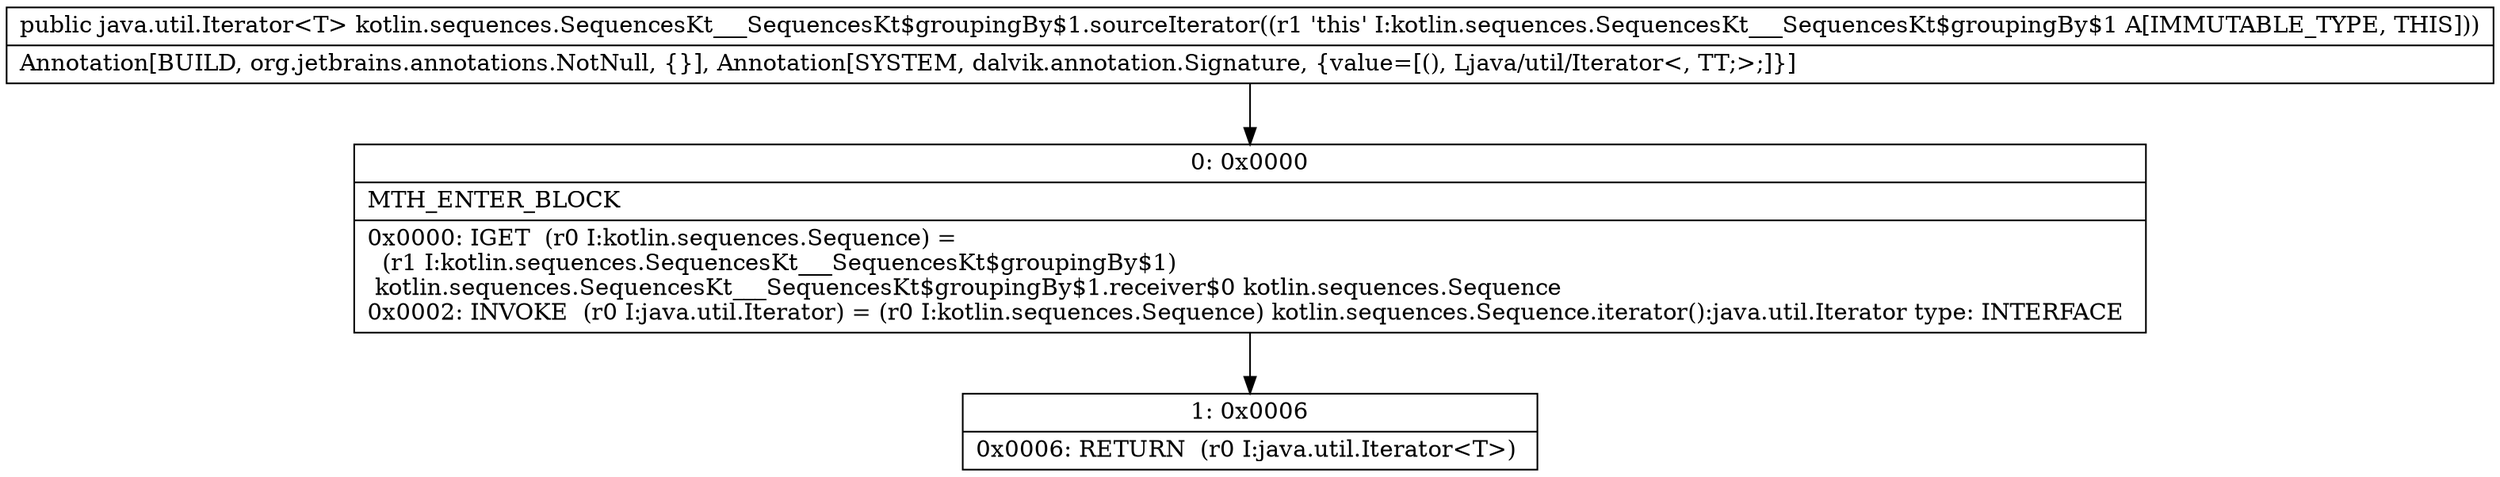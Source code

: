 digraph "CFG forkotlin.sequences.SequencesKt___SequencesKt$groupingBy$1.sourceIterator()Ljava\/util\/Iterator;" {
Node_0 [shape=record,label="{0\:\ 0x0000|MTH_ENTER_BLOCK\l|0x0000: IGET  (r0 I:kotlin.sequences.Sequence) = \l  (r1 I:kotlin.sequences.SequencesKt___SequencesKt$groupingBy$1)\l kotlin.sequences.SequencesKt___SequencesKt$groupingBy$1.receiver$0 kotlin.sequences.Sequence \l0x0002: INVOKE  (r0 I:java.util.Iterator) = (r0 I:kotlin.sequences.Sequence) kotlin.sequences.Sequence.iterator():java.util.Iterator type: INTERFACE \l}"];
Node_1 [shape=record,label="{1\:\ 0x0006|0x0006: RETURN  (r0 I:java.util.Iterator\<T\>) \l}"];
MethodNode[shape=record,label="{public java.util.Iterator\<T\> kotlin.sequences.SequencesKt___SequencesKt$groupingBy$1.sourceIterator((r1 'this' I:kotlin.sequences.SequencesKt___SequencesKt$groupingBy$1 A[IMMUTABLE_TYPE, THIS]))  | Annotation[BUILD, org.jetbrains.annotations.NotNull, \{\}], Annotation[SYSTEM, dalvik.annotation.Signature, \{value=[(), Ljava\/util\/Iterator\<, TT;\>;]\}]\l}"];
MethodNode -> Node_0;
Node_0 -> Node_1;
}

